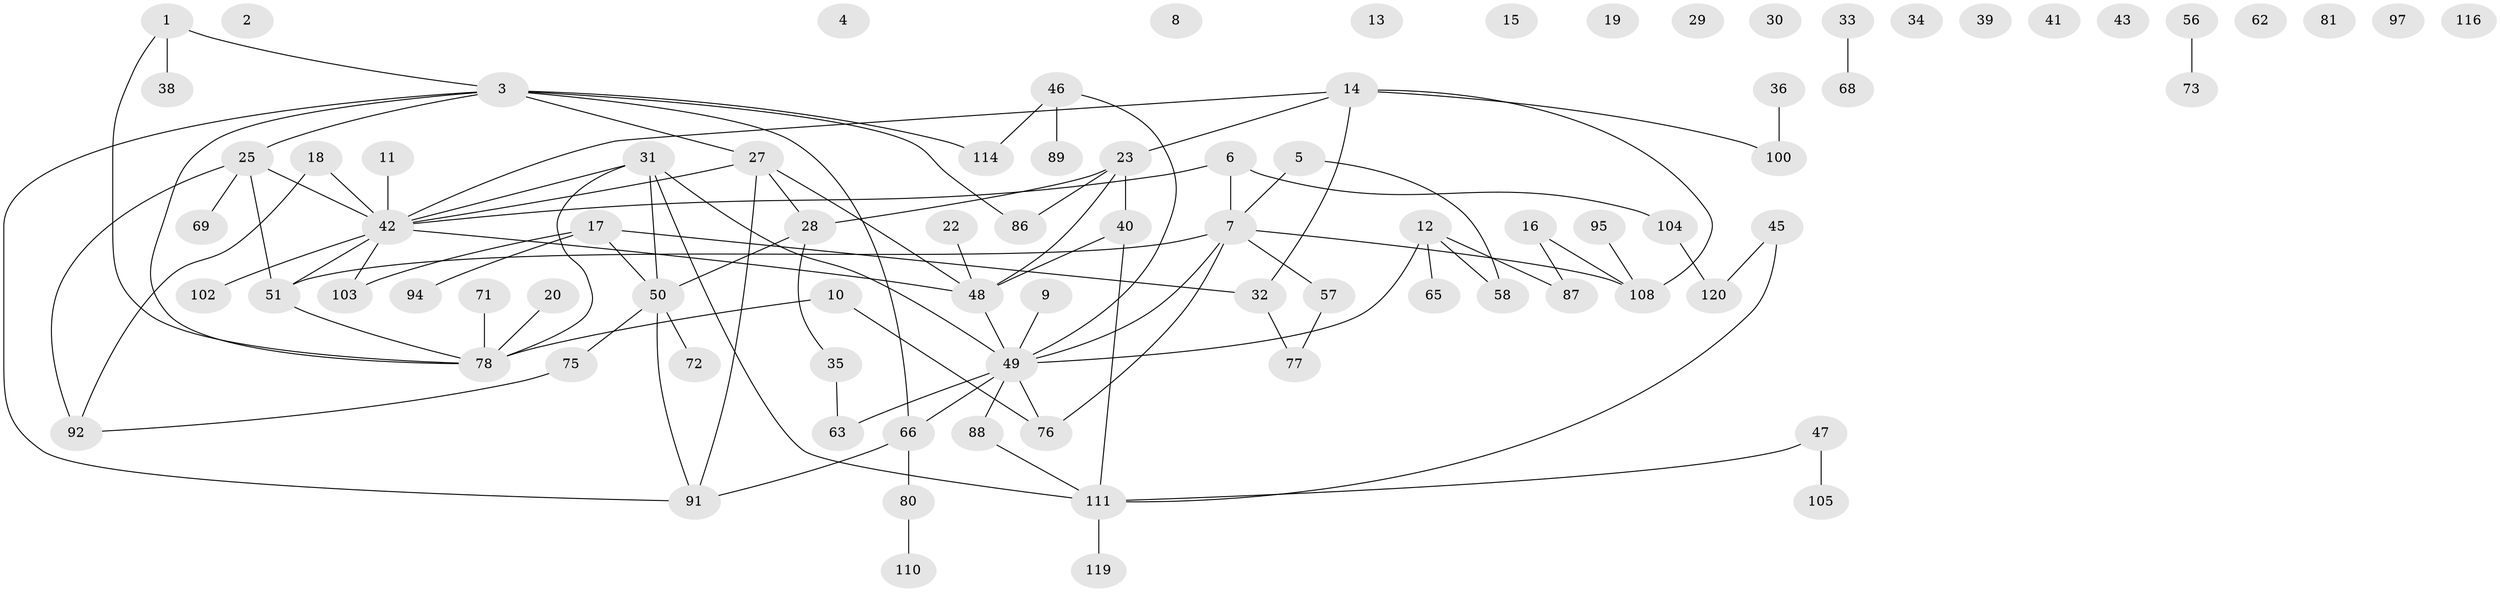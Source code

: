 // original degree distribution, {3: 0.19672131147540983, 0: 0.12295081967213115, 6: 0.01639344262295082, 1: 0.23770491803278687, 4: 0.09016393442622951, 2: 0.2540983606557377, 5: 0.06557377049180328, 7: 0.00819672131147541, 8: 0.00819672131147541}
// Generated by graph-tools (version 1.1) at 2025/41/03/06/25 10:41:20]
// undirected, 85 vertices, 99 edges
graph export_dot {
graph [start="1"]
  node [color=gray90,style=filled];
  1 [super="+55"];
  2;
  3 [super="+61"];
  4;
  5 [super="+99"];
  6 [super="+24"];
  7 [super="+53"];
  8;
  9 [super="+98"];
  10 [super="+26"];
  11;
  12 [super="+44"];
  13 [super="+54"];
  14 [super="+121"];
  15;
  16;
  17 [super="+21"];
  18 [super="+59"];
  19;
  20;
  22;
  23 [super="+117"];
  25 [super="+96"];
  27 [super="+60"];
  28 [super="+79"];
  29;
  30;
  31;
  32;
  33;
  34;
  35;
  36 [super="+37"];
  38;
  39;
  40;
  41;
  42 [super="+67"];
  43;
  45 [super="+52"];
  46 [super="+74"];
  47 [super="+84"];
  48 [super="+90"];
  49 [super="+64"];
  50 [super="+70"];
  51 [super="+83"];
  56;
  57;
  58;
  62;
  63 [super="+109"];
  65 [super="+93"];
  66 [super="+107"];
  68;
  69;
  71;
  72 [super="+82"];
  73;
  75;
  76 [super="+85"];
  77 [super="+112"];
  78 [super="+101"];
  80;
  81;
  86;
  87;
  88;
  89;
  91;
  92;
  94;
  95;
  97;
  100;
  102;
  103 [super="+106"];
  104 [super="+118"];
  105 [super="+113"];
  108 [super="+115"];
  110;
  111 [super="+122"];
  114;
  116;
  119;
  120;
  1 -- 38;
  1 -- 3;
  1 -- 78;
  3 -- 25;
  3 -- 86;
  3 -- 114;
  3 -- 91;
  3 -- 78;
  3 -- 27;
  3 -- 66;
  5 -- 58;
  5 -- 7;
  6 -- 7;
  6 -- 104;
  6 -- 42;
  7 -- 57;
  7 -- 76;
  7 -- 49;
  7 -- 51;
  7 -- 108;
  9 -- 49;
  10 -- 78;
  10 -- 76;
  11 -- 42;
  12 -- 87;
  12 -- 65;
  12 -- 58;
  12 -- 49;
  14 -- 32;
  14 -- 42;
  14 -- 108;
  14 -- 100;
  14 -- 23;
  16 -- 87;
  16 -- 108;
  17 -- 50;
  17 -- 94;
  17 -- 32;
  17 -- 103;
  18 -- 92 [weight=2];
  18 -- 42;
  20 -- 78;
  22 -- 48;
  23 -- 86;
  23 -- 48;
  23 -- 40;
  23 -- 28;
  25 -- 69;
  25 -- 92;
  25 -- 51;
  25 -- 42;
  27 -- 48;
  27 -- 91;
  27 -- 28;
  27 -- 42;
  28 -- 50;
  28 -- 35;
  31 -- 49;
  31 -- 50;
  31 -- 78;
  31 -- 42;
  31 -- 111;
  32 -- 77;
  33 -- 68;
  35 -- 63;
  36 -- 100;
  40 -- 48;
  40 -- 111;
  42 -- 102;
  42 -- 51;
  42 -- 48;
  42 -- 103;
  45 -- 120;
  45 -- 111;
  46 -- 89;
  46 -- 114;
  46 -- 49;
  47 -- 105;
  47 -- 111;
  48 -- 49;
  49 -- 88;
  49 -- 63;
  49 -- 76;
  49 -- 66;
  50 -- 72;
  50 -- 75;
  50 -- 91;
  51 -- 78;
  56 -- 73;
  57 -- 77;
  66 -- 80;
  66 -- 91;
  71 -- 78;
  75 -- 92;
  80 -- 110;
  88 -- 111;
  95 -- 108;
  104 -- 120;
  111 -- 119;
}
